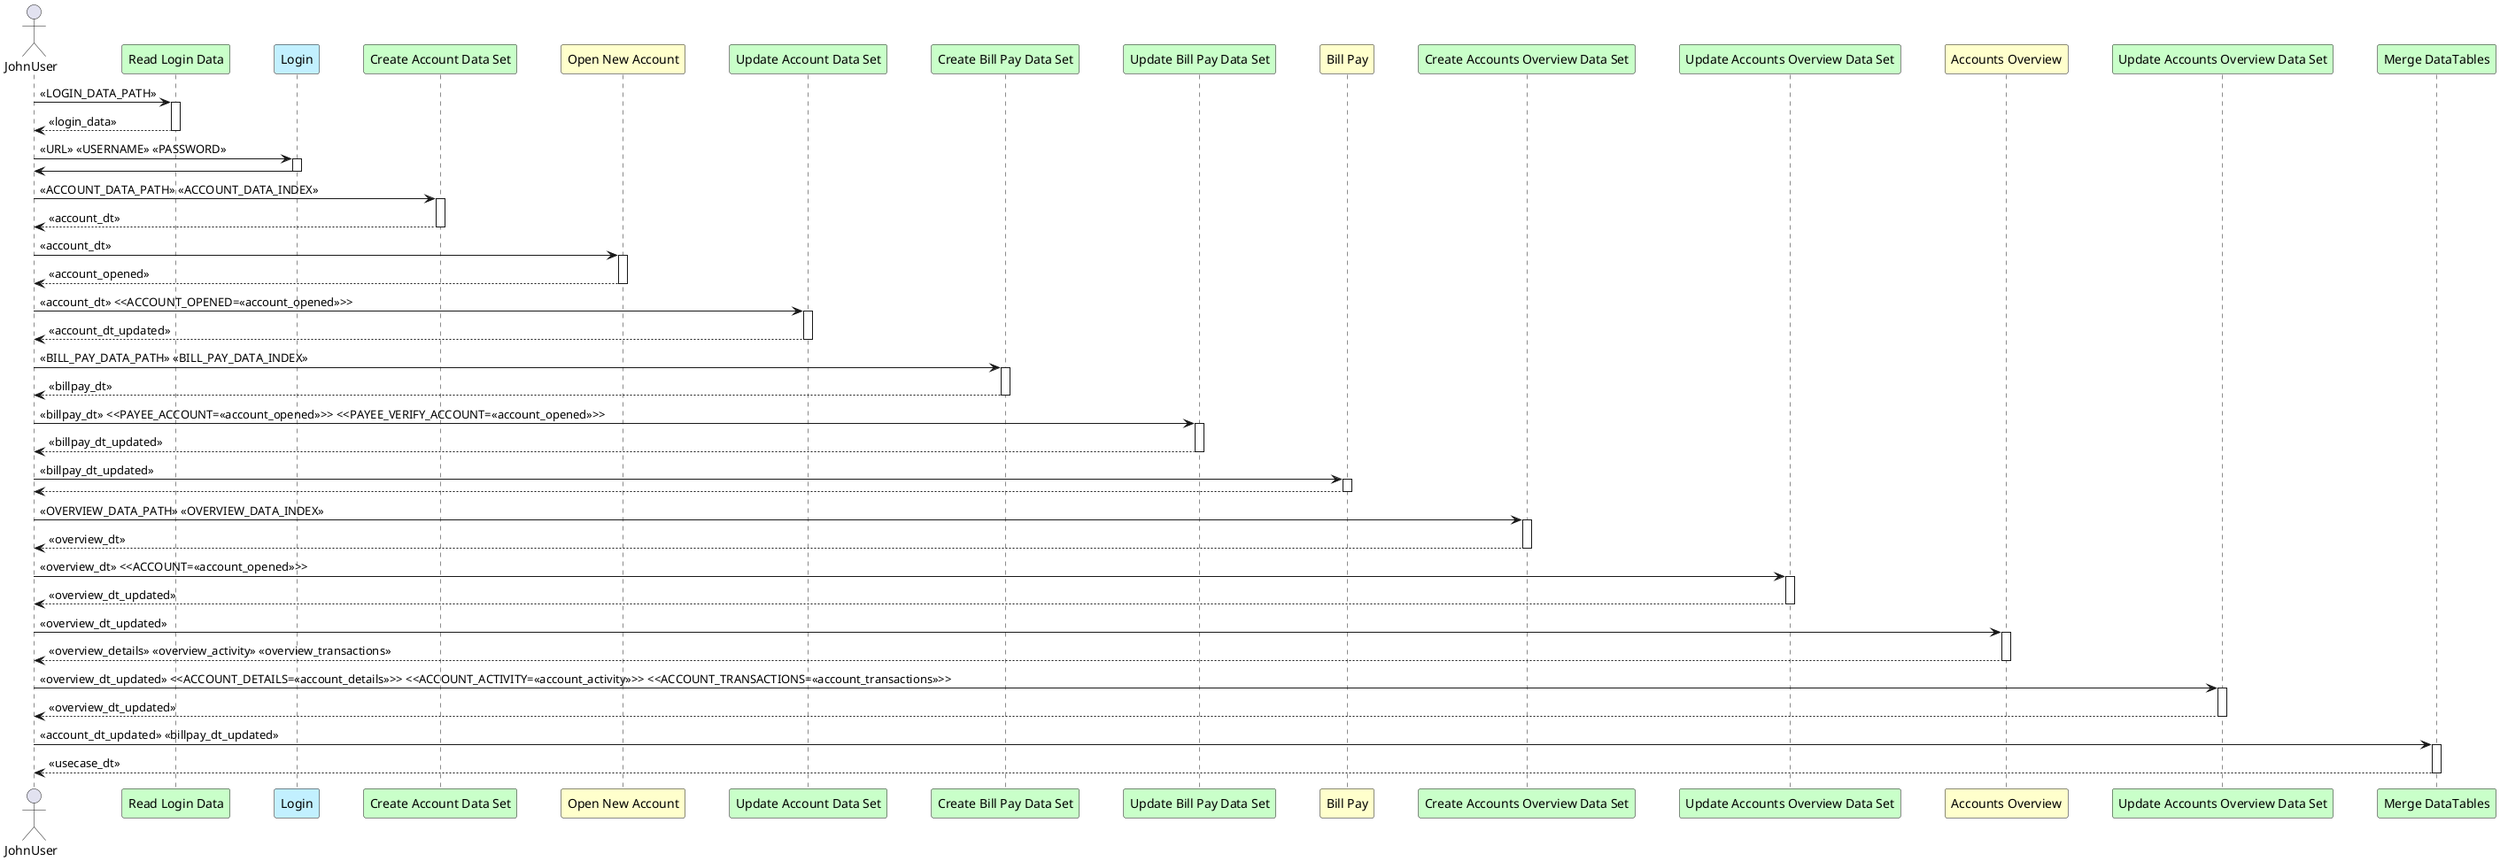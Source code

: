 @startuml OVERVIEW_OF_A_BILL_PAY_TO_NEW_ACCOUNT_SCENARIO
!pragma teoz true
skinparam ParticipantPadding 20
skinparam BoxPadding 10

actor JohnUser as user

participant "Read Login Data" as read_login_data #TECHNOLOGY
participant "Login" as login #APPLICATION
participant "Create Account Data Set" as create_account_dt #TECHNOLOGY
participant "Open New Account" as account #BUSINESS
participant "Update Account Data Set" as update_account_dt #TECHNOLOGY
participant "Create Bill Pay Data Set" as create_billpay_dt #TECHNOLOGY
participant "Update Bill Pay Data Set" as update_billpay_dt #TECHNOLOGY
participant "Bill Pay" as billpay #BUSINESS
participant "Create Accounts Overview Data Set" as create_overview_dt #TECHNOLOGY
participant "Update Accounts Overview Data Set" as update_overview_dt #TECHNOLOGY
participant "Accounts Overview" as overview #BUSINESS
participant "Update Accounts Overview Data Set" as update_overview_dt2 #TECHNOLOGY
participant "Merge DataTables" as merge_dts #TECHNOLOGY

user -> read_login_data: <<LOGIN_DATA_PATH>>
activate read_login_data
return <<login_data>>
deactivate read_login_data

user -> login: <<URL>> <<USERNAME>> <<PASSWORD>>
activate login
user <- login
deactivate login

user -> create_account_dt: <<ACCOUNT_DATA_PATH>> <<ACCOUNT_DATA_INDEX>>
activate create_account_dt
return <<account_dt>>
deactivate create_account_dt

user -> account: <<account_dt>>
activate account
account --> user: <<account_opened>>
deactivate account

user -> update_account_dt: <<account_dt>> <<ACCOUNT_OPENED=<<account_opened>>>>
activate update_account_dt
update_account_dt --> user: <<account_dt_updated>>
deactivate update_account_dt


user -> create_billpay_dt: <<BILL_PAY_DATA_PATH>> <<BILL_PAY_DATA_INDEX>>
activate create_billpay_dt
return <<billpay_dt>>
deactivate create_billpay_dt

user -> update_billpay_dt: <<billpay_dt>> <<PAYEE_ACCOUNT=<<account_opened>>>> <<PAYEE_VERIFY_ACCOUNT=<<account_opened>>>>
activate update_billpay_dt
update_billpay_dt --> user: <<billpay_dt_updated>>
deactivate update_billpay_dt

user -> billpay: <<billpay_dt_updated>>
activate billpay
billpay --> user
deactivate billpay

user -> create_overview_dt: <<OVERVIEW_DATA_PATH>> <<OVERVIEW_DATA_INDEX>>
activate create_overview_dt
return <<overview_dt>>
deactivate create_overview_dt

user -> update_overview_dt: <<overview_dt>> <<ACCOUNT=<<account_opened>>>>
activate update_overview_dt
update_overview_dt --> user: <<overview_dt_updated>>
deactivate update_overview_dt

user -> overview: <<overview_dt_updated>>
activate overview
overview --> user: <<overview_details>> <<overview_activity>> <<overview_transactions>>
deactivate overview

user -> update_overview_dt2: <<overview_dt_updated>> <<ACCOUNT_DETAILS=<<account_details>>>> <<ACCOUNT_ACTIVITY=<<account_activity>>>> <<ACCOUNT_TRANSACTIONS=<<account_transactions>>>>
activate update_overview_dt2
update_overview_dt2 --> user: <<overview_dt_updated>>
deactivate update_overview_dt2


user -> merge_dts: <<account_dt_updated>> <<billpay_dt_updated>>
activate merge_dts
merge_dts --> user: <<usecase_dt>>
deactivate merge_dts

@enduml